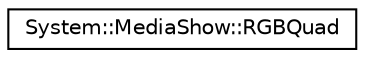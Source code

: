 digraph G
{
  edge [fontname="Helvetica",fontsize="10",labelfontname="Helvetica",labelfontsize="10"];
  node [fontname="Helvetica",fontsize="10",shape=record];
  rankdir="LR";
  Node1 [label="System::MediaShow::RGBQuad",height=0.2,width=0.4,color="black", fillcolor="white", style="filled",URL="$struct_system_1_1_media_show_1_1_r_g_b_quad.html"];
}
